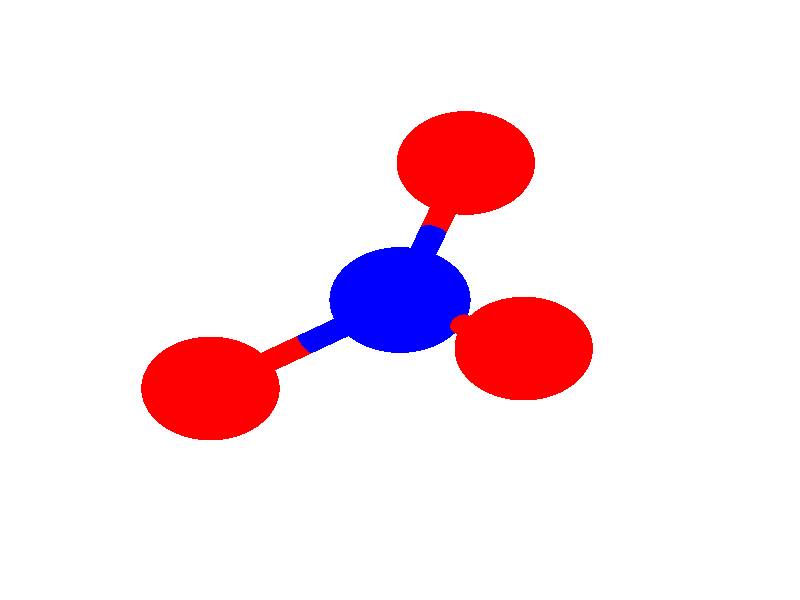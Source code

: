 // 
// Molecular graphics export from VMD 1.9.2
// http://www.ks.uiuc.edu/Research/vmd/
// Requires POV-Ray 3.5 or later
// 
// POV 3.x input script : eq_struct.pov 
// try povray +W512 +H512 -Ieq_struct.pov -Oeq_struct.pov.tga +P +X +A +FT +C
#if (version < 3.5) 
#error "VMD POV3DisplayDevice has been compiled for POV-Ray 3.5 or above.\nPlease upgrade POV-Ray or recompile VMD."
#end 
#declare VMD_clip_on=array[3] {0, 0, 0};
#declare VMD_clip=array[3];
#declare VMD_scaledclip=array[3];
#declare VMD_line_width=0.0020;
#macro VMDC ( C1 )
  texture { pigment { rgbt C1 }}
#end
#macro VMD_point (P1, R1, C1)
  #local T = texture { finish { ambient 1.0 diffuse 0.0 phong 0.0 specular 0.0 } pigment { C1 } }
  #if(VMD_clip_on[2])
  intersection {
    sphere {P1, R1 texture {T} #if(VMD_clip_on[1]) clipped_by {VMD_clip[1]} #end no_shadow}
    VMD_clip[2]
  }
  #else
  sphere {P1, R1 texture {T} #if(VMD_clip_on[1]) clipped_by {VMD_clip[1]} #end no_shadow}
  #end
#end
#macro VMD_line (P1, P2, C1)
  #local T = texture { finish { ambient 1.0 diffuse 0.0 phong 0.0 specular 0.0 } pigment { C1 } }
  #if(VMD_clip_on[2])
  intersection {
    cylinder {P1, P2, VMD_line_width texture {T} #if(VMD_clip_on[1]) clipped_by {VMD_clip[1]} #end no_shadow}
    VMD_clip[2]
  }
  #else
  cylinder {P1, P2, VMD_line_width texture {T} #if(VMD_clip_on[1]) clipped_by {VMD_clip[1]} #end no_shadow}
  #end
#end
#macro VMD_sphere (P1, R1, C1)
  #local T = texture { pigment { C1 } }
  #if(VMD_clip_on[2])
  intersection {
    sphere {P1, R1 texture {T} #if(VMD_clip_on[1]) clipped_by {VMD_clip[1]} #end no_shadow}
    VMD_clip[2]
  }
  #else
  sphere {P1, R1 texture {T} #if(VMD_clip_on[1]) clipped_by {VMD_clip[1]} #end no_shadow}
  #end
#end
#macro VMD_cylinder (P1, P2, R1, C1, O1)
  #local T = texture { pigment { C1 } }
  #if(VMD_clip_on[2])
  intersection {
    cylinder {P1, P2, R1 #if(O1) open #end texture {T} #if(VMD_clip_on[1]) clipped_by {VMD_clip[1]} #end no_shadow}
    VMD_clip[2]
  }
  #else
  cylinder {P1, P2, R1 #if(O1) open #end texture {T} #if(VMD_clip_on[1]) clipped_by {VMD_clip[1]} #end no_shadow}
  #end
#end
#macro VMD_cone (P1, P2, R1, C1)
  #local T = texture { pigment { C1 } }
  #if(VMD_clip_on[2])
  intersection {
    cone {P1, R1, P2, VMD_line_width texture {T} #if(VMD_clip_on[1]) clipped_by {VMD_clip[1]} #end no_shadow}
    VMD_clip[2]
  }
  #else
  cone {P1, R1, P2, VMD_line_width texture {T} #if(VMD_clip_on[1]) clipped_by {VMD_clip[1]} #end no_shadow}
  #end
#end
#macro VMD_triangle (P1, P2, P3, N1, N2, N3, C1)
  #local T = texture { pigment { C1 } }
  smooth_triangle {P1, N1, P2, N2, P3, N3 texture {T} #if(VMD_clip_on[1]) clipped_by {VMD_clip[1]} #end no_shadow}
#end
#macro VMD_tricolor (P1, P2, P3, N1, N2, N3, C1, C2, C3)
  #local NX = P2-P1;
  #local NY = P3-P1;
  #local NZ = vcross(NX, NY);
  #local T = texture { pigment {
    average pigment_map {
      [1 gradient x color_map {[0 rgb 0] [1 C2*3]}]
      [1 gradient y color_map {[0 rgb 0] [1 C3*3]}]
      [1 gradient z color_map {[0 rgb 0] [1 C1*3]}]
    }
    matrix <1.01,0,1,0,1.01,1,0,0,1,-.002,-.002,-1>
    matrix <NX.x,NX.y,NX.z,NY.x,NY.y,NY.z,NZ.x,NZ.y,NZ.z,P1.x,P1.y,P1.z>
  } }
  smooth_triangle {P1, N1, P2, N2, P3, N3 texture {T} #if(VMD_clip_on[1]) clipped_by {VMD_clip[1]} #end no_shadow}
#end
camera {
  orthographic
  location <0.0000, 0.0000, -2.0000>
  look_at <-0.0000, -0.0000, 2.0000>
  up <0.0000, 3.0000, 0.0000>
  right <3.0000, 0.0000, 0.0000>
}
light_source { 
  <-0.1000, 0.1000, -1.0000> 
  color rgb<1.000, 1.000, 1.000> 
  parallel 
  point_at <0.0, 0.0, 0.0> 
}
light_source { 
  <1.0000, 2.0000, -0.5000> 
  color rgb<1.000, 1.000, 1.000> 
  parallel 
  point_at <0.0, 0.0, 0.0> 
}
background {
  color rgb<1.000, 1.000, 1.000>
}
fog {
  distance 3.1250 
  fog_type 1 
  color rgb<1.000, 1.000, 1.000> 
} 
#default { texture {
 finish { ambient 0.000 diffuse 0.650 phong 0.1 phong_size 40.000 specular 0.500 }
} }
#declare VMD_line_width=0.0020;
// MoleculeID: 0 ReprID: 0 Beginning CPK
// MoleculeID: 0 ReprID: 0 Beginning VDW
VMD_sphere(<-0.0000,0.0000,-0.0000>,0.2645,rgbt<0.000,0.000,1.000,0.000>)
VMD_sphere(<0.4640,-0.2429,-0.6897>,0.2594,rgbt<1.000,0.000,0.000,0.000>)
VMD_sphere(<0.2469,0.6853,0.4684>,0.2594,rgbt<1.000,0.000,0.000,0.000>)
VMD_sphere(<-0.7108,-0.4424,0.2213>,0.2594,rgbt<1.000,0.000,0.000,0.000>)
VMD_cylinder(<-1.19582e-06,1.17347e-06,-1.18837e-06>,<-0.355424,-0.221206,0.110654>0.0512,rgbt<0.000,0.000,1.000,0.000>,1)
VMD_cylinder(<-1.19582e-06,1.17347e-06,-1.18837e-06>,<0.123439,0.342646,0.234219>0.0512,rgbt<0.000,0.000,1.000,0.000>,1)
VMD_cylinder(<-1.19582e-06,1.17347e-06,-1.18837e-06>,<0.231984,-0.12144,-0.344874>0.0512,rgbt<0.000,0.000,1.000,0.000>,1)
VMD_cylinder(<0.463969,-0.24288,-0.689747>,<0.231984,-0.12144,-0.344874>0.0512,rgbt<1.000,0.000,0.000,0.000>,1)
VMD_cylinder(<0.246878,0.685292,0.468439>,<0.123439,0.342646,0.234219>0.0512,rgbt<1.000,0.000,0.000,0.000>,1)
VMD_cylinder(<-0.710846,-0.442412,0.22131>,<-0.355424,-0.221206,0.110654>0.0512,rgbt<1.000,0.000,0.000,0.000>,1)
// End of POV-Ray 3.x generation 
